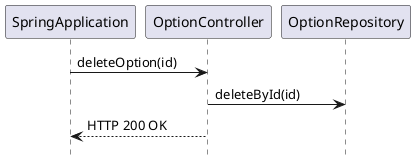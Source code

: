 @startuml
hide footbox

SpringApplication -> OptionController: deleteOption(id)
OptionController -> OptionRepository: deleteById(id)
OptionController --> SpringApplication: HTTP 200 OK
@enduml
